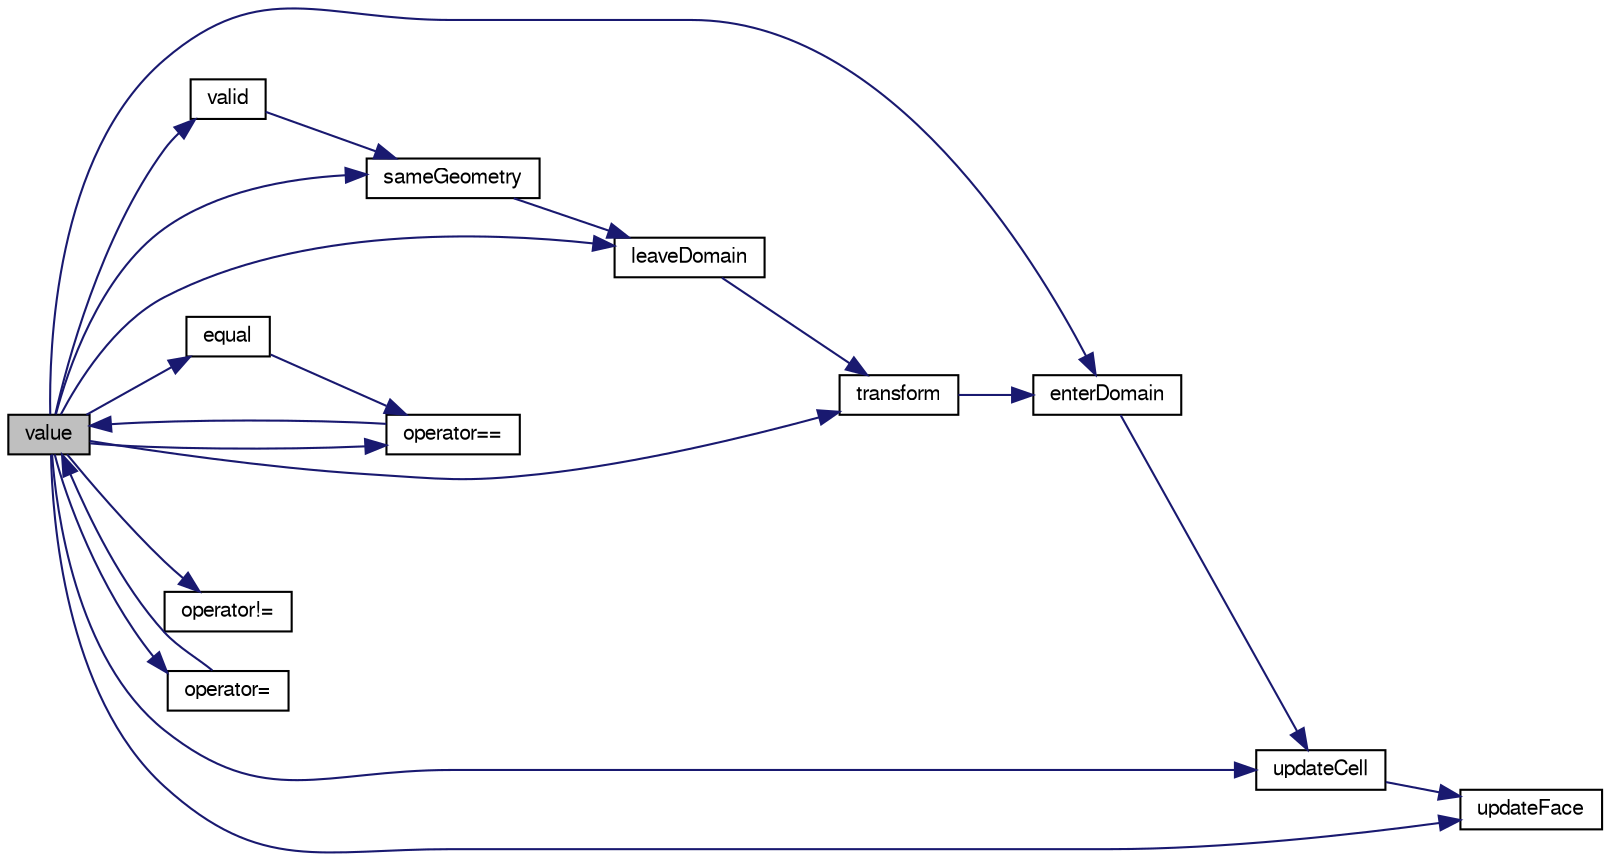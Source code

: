 digraph "value"
{
  bgcolor="transparent";
  edge [fontname="FreeSans",fontsize="10",labelfontname="FreeSans",labelfontsize="10"];
  node [fontname="FreeSans",fontsize="10",shape=record];
  rankdir="LR";
  Node4 [label="value",height=0.2,width=0.4,color="black", fillcolor="grey75", style="filled", fontcolor="black"];
  Node4 -> Node5 [color="midnightblue",fontsize="10",style="solid",fontname="FreeSans"];
  Node5 [label="enterDomain",height=0.2,width=0.4,color="black",URL="$a22514.html#a47834d4689f75d6f49dab7548c70d08e",tooltip="Reverse of leaveDomain. "];
  Node5 -> Node6 [color="midnightblue",fontsize="10",style="solid",fontname="FreeSans"];
  Node6 [label="updateCell",height=0.2,width=0.4,color="black",URL="$a22514.html#a49ac65307ae80a476bd8e34a844e9667",tooltip="Influence of neighbouring face. "];
  Node6 -> Node7 [color="midnightblue",fontsize="10",style="solid",fontname="FreeSans"];
  Node7 [label="updateFace",height=0.2,width=0.4,color="black",URL="$a22514.html#a0d3a6e428892ae2dc9200cb6782cb61d",tooltip="Influence of neighbouring cell. "];
  Node4 -> Node8 [color="midnightblue",fontsize="10",style="solid",fontname="FreeSans"];
  Node8 [label="equal",height=0.2,width=0.4,color="black",URL="$a22514.html#a9c318a376a7dc75b83b289121f2009db",tooltip="Same (like operator==) "];
  Node8 -> Node9 [color="midnightblue",fontsize="10",style="solid",fontname="FreeSans"];
  Node9 [label="operator==",height=0.2,width=0.4,color="black",URL="$a22514.html#a020fdc003f0dcddd1ef91c8c372a4216"];
  Node9 -> Node4 [color="midnightblue",fontsize="10",style="solid",fontname="FreeSans"];
  Node4 -> Node10 [color="midnightblue",fontsize="10",style="solid",fontname="FreeSans"];
  Node10 [label="leaveDomain",height=0.2,width=0.4,color="black",URL="$a22514.html#a039b7716da2c74f7390fff9734c96541",tooltip="Convert any absolute coordinates into relative to. "];
  Node10 -> Node11 [color="midnightblue",fontsize="10",style="solid",fontname="FreeSans"];
  Node11 [label="transform",height=0.2,width=0.4,color="black",URL="$a22514.html#a1d0884150bd9803c4d28ebaecce97692",tooltip="Apply rotation matrix to any coordinates. "];
  Node11 -> Node5 [color="midnightblue",fontsize="10",style="solid",fontname="FreeSans"];
  Node4 -> Node12 [color="midnightblue",fontsize="10",style="solid",fontname="FreeSans"];
  Node12 [label="operator!=",height=0.2,width=0.4,color="black",URL="$a22514.html#a1d7fa4fa57eefbcd7331f52e82c636fe"];
  Node4 -> Node13 [color="midnightblue",fontsize="10",style="solid",fontname="FreeSans"];
  Node13 [label="operator=",height=0.2,width=0.4,color="black",URL="$a22514.html#a919fa152f34df0381ae7391dcdf58f1e"];
  Node13 -> Node4 [color="midnightblue",fontsize="10",style="solid",fontname="FreeSans"];
  Node4 -> Node9 [color="midnightblue",fontsize="10",style="solid",fontname="FreeSans"];
  Node4 -> Node14 [color="midnightblue",fontsize="10",style="solid",fontname="FreeSans"];
  Node14 [label="sameGeometry",height=0.2,width=0.4,color="black",URL="$a22514.html#a5c15bfcf8b4597c981ef923015f1f112",tooltip="Check for identical geometrical data. "];
  Node14 -> Node10 [color="midnightblue",fontsize="10",style="solid",fontname="FreeSans"];
  Node4 -> Node11 [color="midnightblue",fontsize="10",style="solid",fontname="FreeSans"];
  Node4 -> Node6 [color="midnightblue",fontsize="10",style="solid",fontname="FreeSans"];
  Node4 -> Node7 [color="midnightblue",fontsize="10",style="solid",fontname="FreeSans"];
  Node4 -> Node15 [color="midnightblue",fontsize="10",style="solid",fontname="FreeSans"];
  Node15 [label="valid",height=0.2,width=0.4,color="black",URL="$a22514.html#aa4ad85c1548bba1f67ef9566c82f7baa",tooltip="Check whether origin has been changed at all or. "];
  Node15 -> Node14 [color="midnightblue",fontsize="10",style="solid",fontname="FreeSans"];
}
